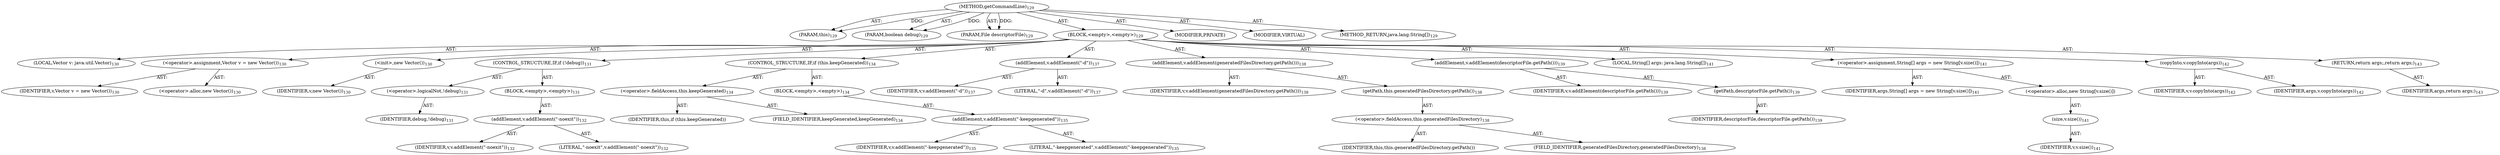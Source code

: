 digraph "getCommandLine" {  
"111669149698" [label = <(METHOD,getCommandLine)<SUB>129</SUB>> ]
"115964116997" [label = <(PARAM,this)<SUB>129</SUB>> ]
"115964116998" [label = <(PARAM,boolean debug)<SUB>129</SUB>> ]
"115964116999" [label = <(PARAM,File descriptorFile)<SUB>129</SUB>> ]
"25769803779" [label = <(BLOCK,&lt;empty&gt;,&lt;empty&gt;)<SUB>129</SUB>> ]
"94489280515" [label = <(LOCAL,Vector v: java.util.Vector)<SUB>130</SUB>> ]
"30064771125" [label = <(&lt;operator&gt;.assignment,Vector v = new Vector())<SUB>130</SUB>> ]
"68719476776" [label = <(IDENTIFIER,v,Vector v = new Vector())<SUB>130</SUB>> ]
"30064771126" [label = <(&lt;operator&gt;.alloc,new Vector())<SUB>130</SUB>> ]
"30064771127" [label = <(&lt;init&gt;,new Vector())<SUB>130</SUB>> ]
"68719476777" [label = <(IDENTIFIER,v,new Vector())<SUB>130</SUB>> ]
"47244640257" [label = <(CONTROL_STRUCTURE,IF,if (!debug))<SUB>131</SUB>> ]
"30064771128" [label = <(&lt;operator&gt;.logicalNot,!debug)<SUB>131</SUB>> ]
"68719476778" [label = <(IDENTIFIER,debug,!debug)<SUB>131</SUB>> ]
"25769803780" [label = <(BLOCK,&lt;empty&gt;,&lt;empty&gt;)<SUB>131</SUB>> ]
"30064771129" [label = <(addElement,v.addElement(&quot;-noexit&quot;))<SUB>132</SUB>> ]
"68719476779" [label = <(IDENTIFIER,v,v.addElement(&quot;-noexit&quot;))<SUB>132</SUB>> ]
"90194313218" [label = <(LITERAL,&quot;-noexit&quot;,v.addElement(&quot;-noexit&quot;))<SUB>132</SUB>> ]
"47244640258" [label = <(CONTROL_STRUCTURE,IF,if (this.keepGenerated))<SUB>134</SUB>> ]
"30064771130" [label = <(&lt;operator&gt;.fieldAccess,this.keepGenerated)<SUB>134</SUB>> ]
"68719476780" [label = <(IDENTIFIER,this,if (this.keepGenerated))> ]
"55834574861" [label = <(FIELD_IDENTIFIER,keepGenerated,keepGenerated)<SUB>134</SUB>> ]
"25769803781" [label = <(BLOCK,&lt;empty&gt;,&lt;empty&gt;)<SUB>134</SUB>> ]
"30064771131" [label = <(addElement,v.addElement(&quot;-keepgenerated&quot;))<SUB>135</SUB>> ]
"68719476781" [label = <(IDENTIFIER,v,v.addElement(&quot;-keepgenerated&quot;))<SUB>135</SUB>> ]
"90194313219" [label = <(LITERAL,&quot;-keepgenerated&quot;,v.addElement(&quot;-keepgenerated&quot;))<SUB>135</SUB>> ]
"30064771132" [label = <(addElement,v.addElement(&quot;-d&quot;))<SUB>137</SUB>> ]
"68719476782" [label = <(IDENTIFIER,v,v.addElement(&quot;-d&quot;))<SUB>137</SUB>> ]
"90194313220" [label = <(LITERAL,&quot;-d&quot;,v.addElement(&quot;-d&quot;))<SUB>137</SUB>> ]
"30064771133" [label = <(addElement,v.addElement(generatedFilesDirectory.getPath()))<SUB>138</SUB>> ]
"68719476783" [label = <(IDENTIFIER,v,v.addElement(generatedFilesDirectory.getPath()))<SUB>138</SUB>> ]
"30064771134" [label = <(getPath,this.generatedFilesDirectory.getPath())<SUB>138</SUB>> ]
"30064771135" [label = <(&lt;operator&gt;.fieldAccess,this.generatedFilesDirectory)<SUB>138</SUB>> ]
"68719476784" [label = <(IDENTIFIER,this,this.generatedFilesDirectory.getPath())> ]
"55834574862" [label = <(FIELD_IDENTIFIER,generatedFilesDirectory,generatedFilesDirectory)<SUB>138</SUB>> ]
"30064771136" [label = <(addElement,v.addElement(descriptorFile.getPath()))<SUB>139</SUB>> ]
"68719476785" [label = <(IDENTIFIER,v,v.addElement(descriptorFile.getPath()))<SUB>139</SUB>> ]
"30064771137" [label = <(getPath,descriptorFile.getPath())<SUB>139</SUB>> ]
"68719476786" [label = <(IDENTIFIER,descriptorFile,descriptorFile.getPath())<SUB>139</SUB>> ]
"94489280516" [label = <(LOCAL,String[] args: java.lang.String[])<SUB>141</SUB>> ]
"30064771138" [label = <(&lt;operator&gt;.assignment,String[] args = new String[v.size()])<SUB>141</SUB>> ]
"68719476787" [label = <(IDENTIFIER,args,String[] args = new String[v.size()])<SUB>141</SUB>> ]
"30064771139" [label = <(&lt;operator&gt;.alloc,new String[v.size()])> ]
"30064771140" [label = <(size,v.size())<SUB>141</SUB>> ]
"68719476788" [label = <(IDENTIFIER,v,v.size())<SUB>141</SUB>> ]
"30064771141" [label = <(copyInto,v.copyInto(args))<SUB>142</SUB>> ]
"68719476789" [label = <(IDENTIFIER,v,v.copyInto(args))<SUB>142</SUB>> ]
"68719476790" [label = <(IDENTIFIER,args,v.copyInto(args))<SUB>142</SUB>> ]
"146028888064" [label = <(RETURN,return args;,return args;)<SUB>143</SUB>> ]
"68719476791" [label = <(IDENTIFIER,args,return args;)<SUB>143</SUB>> ]
"133143986185" [label = <(MODIFIER,PRIVATE)> ]
"133143986186" [label = <(MODIFIER,VIRTUAL)> ]
"128849018882" [label = <(METHOD_RETURN,java.lang.String[])<SUB>129</SUB>> ]
  "111669149698" -> "115964116997"  [ label = "AST: "] 
  "111669149698" -> "115964116998"  [ label = "AST: "] 
  "111669149698" -> "115964116999"  [ label = "AST: "] 
  "111669149698" -> "25769803779"  [ label = "AST: "] 
  "111669149698" -> "133143986185"  [ label = "AST: "] 
  "111669149698" -> "133143986186"  [ label = "AST: "] 
  "111669149698" -> "128849018882"  [ label = "AST: "] 
  "25769803779" -> "94489280515"  [ label = "AST: "] 
  "25769803779" -> "30064771125"  [ label = "AST: "] 
  "25769803779" -> "30064771127"  [ label = "AST: "] 
  "25769803779" -> "47244640257"  [ label = "AST: "] 
  "25769803779" -> "47244640258"  [ label = "AST: "] 
  "25769803779" -> "30064771132"  [ label = "AST: "] 
  "25769803779" -> "30064771133"  [ label = "AST: "] 
  "25769803779" -> "30064771136"  [ label = "AST: "] 
  "25769803779" -> "94489280516"  [ label = "AST: "] 
  "25769803779" -> "30064771138"  [ label = "AST: "] 
  "25769803779" -> "30064771141"  [ label = "AST: "] 
  "25769803779" -> "146028888064"  [ label = "AST: "] 
  "30064771125" -> "68719476776"  [ label = "AST: "] 
  "30064771125" -> "30064771126"  [ label = "AST: "] 
  "30064771127" -> "68719476777"  [ label = "AST: "] 
  "47244640257" -> "30064771128"  [ label = "AST: "] 
  "47244640257" -> "25769803780"  [ label = "AST: "] 
  "30064771128" -> "68719476778"  [ label = "AST: "] 
  "25769803780" -> "30064771129"  [ label = "AST: "] 
  "30064771129" -> "68719476779"  [ label = "AST: "] 
  "30064771129" -> "90194313218"  [ label = "AST: "] 
  "47244640258" -> "30064771130"  [ label = "AST: "] 
  "47244640258" -> "25769803781"  [ label = "AST: "] 
  "30064771130" -> "68719476780"  [ label = "AST: "] 
  "30064771130" -> "55834574861"  [ label = "AST: "] 
  "25769803781" -> "30064771131"  [ label = "AST: "] 
  "30064771131" -> "68719476781"  [ label = "AST: "] 
  "30064771131" -> "90194313219"  [ label = "AST: "] 
  "30064771132" -> "68719476782"  [ label = "AST: "] 
  "30064771132" -> "90194313220"  [ label = "AST: "] 
  "30064771133" -> "68719476783"  [ label = "AST: "] 
  "30064771133" -> "30064771134"  [ label = "AST: "] 
  "30064771134" -> "30064771135"  [ label = "AST: "] 
  "30064771135" -> "68719476784"  [ label = "AST: "] 
  "30064771135" -> "55834574862"  [ label = "AST: "] 
  "30064771136" -> "68719476785"  [ label = "AST: "] 
  "30064771136" -> "30064771137"  [ label = "AST: "] 
  "30064771137" -> "68719476786"  [ label = "AST: "] 
  "30064771138" -> "68719476787"  [ label = "AST: "] 
  "30064771138" -> "30064771139"  [ label = "AST: "] 
  "30064771139" -> "30064771140"  [ label = "AST: "] 
  "30064771140" -> "68719476788"  [ label = "AST: "] 
  "30064771141" -> "68719476789"  [ label = "AST: "] 
  "30064771141" -> "68719476790"  [ label = "AST: "] 
  "146028888064" -> "68719476791"  [ label = "AST: "] 
  "111669149698" -> "115964116997"  [ label = "DDG: "] 
  "111669149698" -> "115964116998"  [ label = "DDG: "] 
  "111669149698" -> "115964116999"  [ label = "DDG: "] 
}
